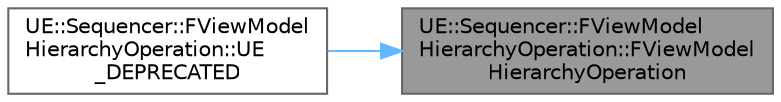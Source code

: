 digraph "UE::Sequencer::FViewModelHierarchyOperation::FViewModelHierarchyOperation"
{
 // INTERACTIVE_SVG=YES
 // LATEX_PDF_SIZE
  bgcolor="transparent";
  edge [fontname=Helvetica,fontsize=10,labelfontname=Helvetica,labelfontsize=10];
  node [fontname=Helvetica,fontsize=10,shape=box,height=0.2,width=0.4];
  rankdir="RL";
  Node1 [id="Node000001",label="UE::Sequencer::FViewModel\lHierarchyOperation::FViewModel\lHierarchyOperation",height=0.2,width=0.4,color="gray40", fillcolor="grey60", style="filled", fontcolor="black",tooltip=" "];
  Node1 -> Node2 [id="edge1_Node000001_Node000002",dir="back",color="steelblue1",style="solid",tooltip=" "];
  Node2 [id="Node000002",label="UE::Sequencer::FViewModel\lHierarchyOperation::UE\l_DEPRECATED",height=0.2,width=0.4,color="grey40", fillcolor="white", style="filled",URL="$df/d7f/classUE_1_1Sequencer_1_1FViewModelHierarchyOperation.html#a757b7c3d449a1b7721f8bd864c0aeeb1",tooltip=" "];
}
